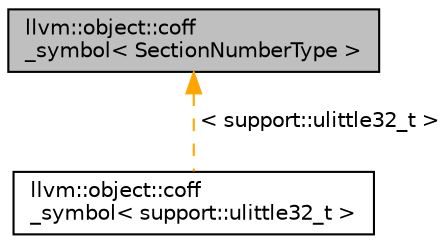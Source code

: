 digraph "llvm::object::coff_symbol&lt; SectionNumberType &gt;"
{
 // LATEX_PDF_SIZE
  bgcolor="transparent";
  edge [fontname="Helvetica",fontsize="10",labelfontname="Helvetica",labelfontsize="10"];
  node [fontname="Helvetica",fontsize="10",shape=record];
  Node1 [label="llvm::object::coff\l_symbol\< SectionNumberType \>",height=0.2,width=0.4,color="black", fillcolor="grey75", style="filled", fontcolor="black",tooltip=" "];
  Node1 -> Node2 [dir="back",color="orange",fontsize="10",style="dashed",label=" \< support::ulittle32_t \>" ,fontname="Helvetica"];
  Node2 [label="llvm::object::coff\l_symbol\< support::ulittle32_t \>",height=0.2,width=0.4,color="black",URL="$structllvm_1_1object_1_1coff__symbol.html",tooltip=" "];
}
